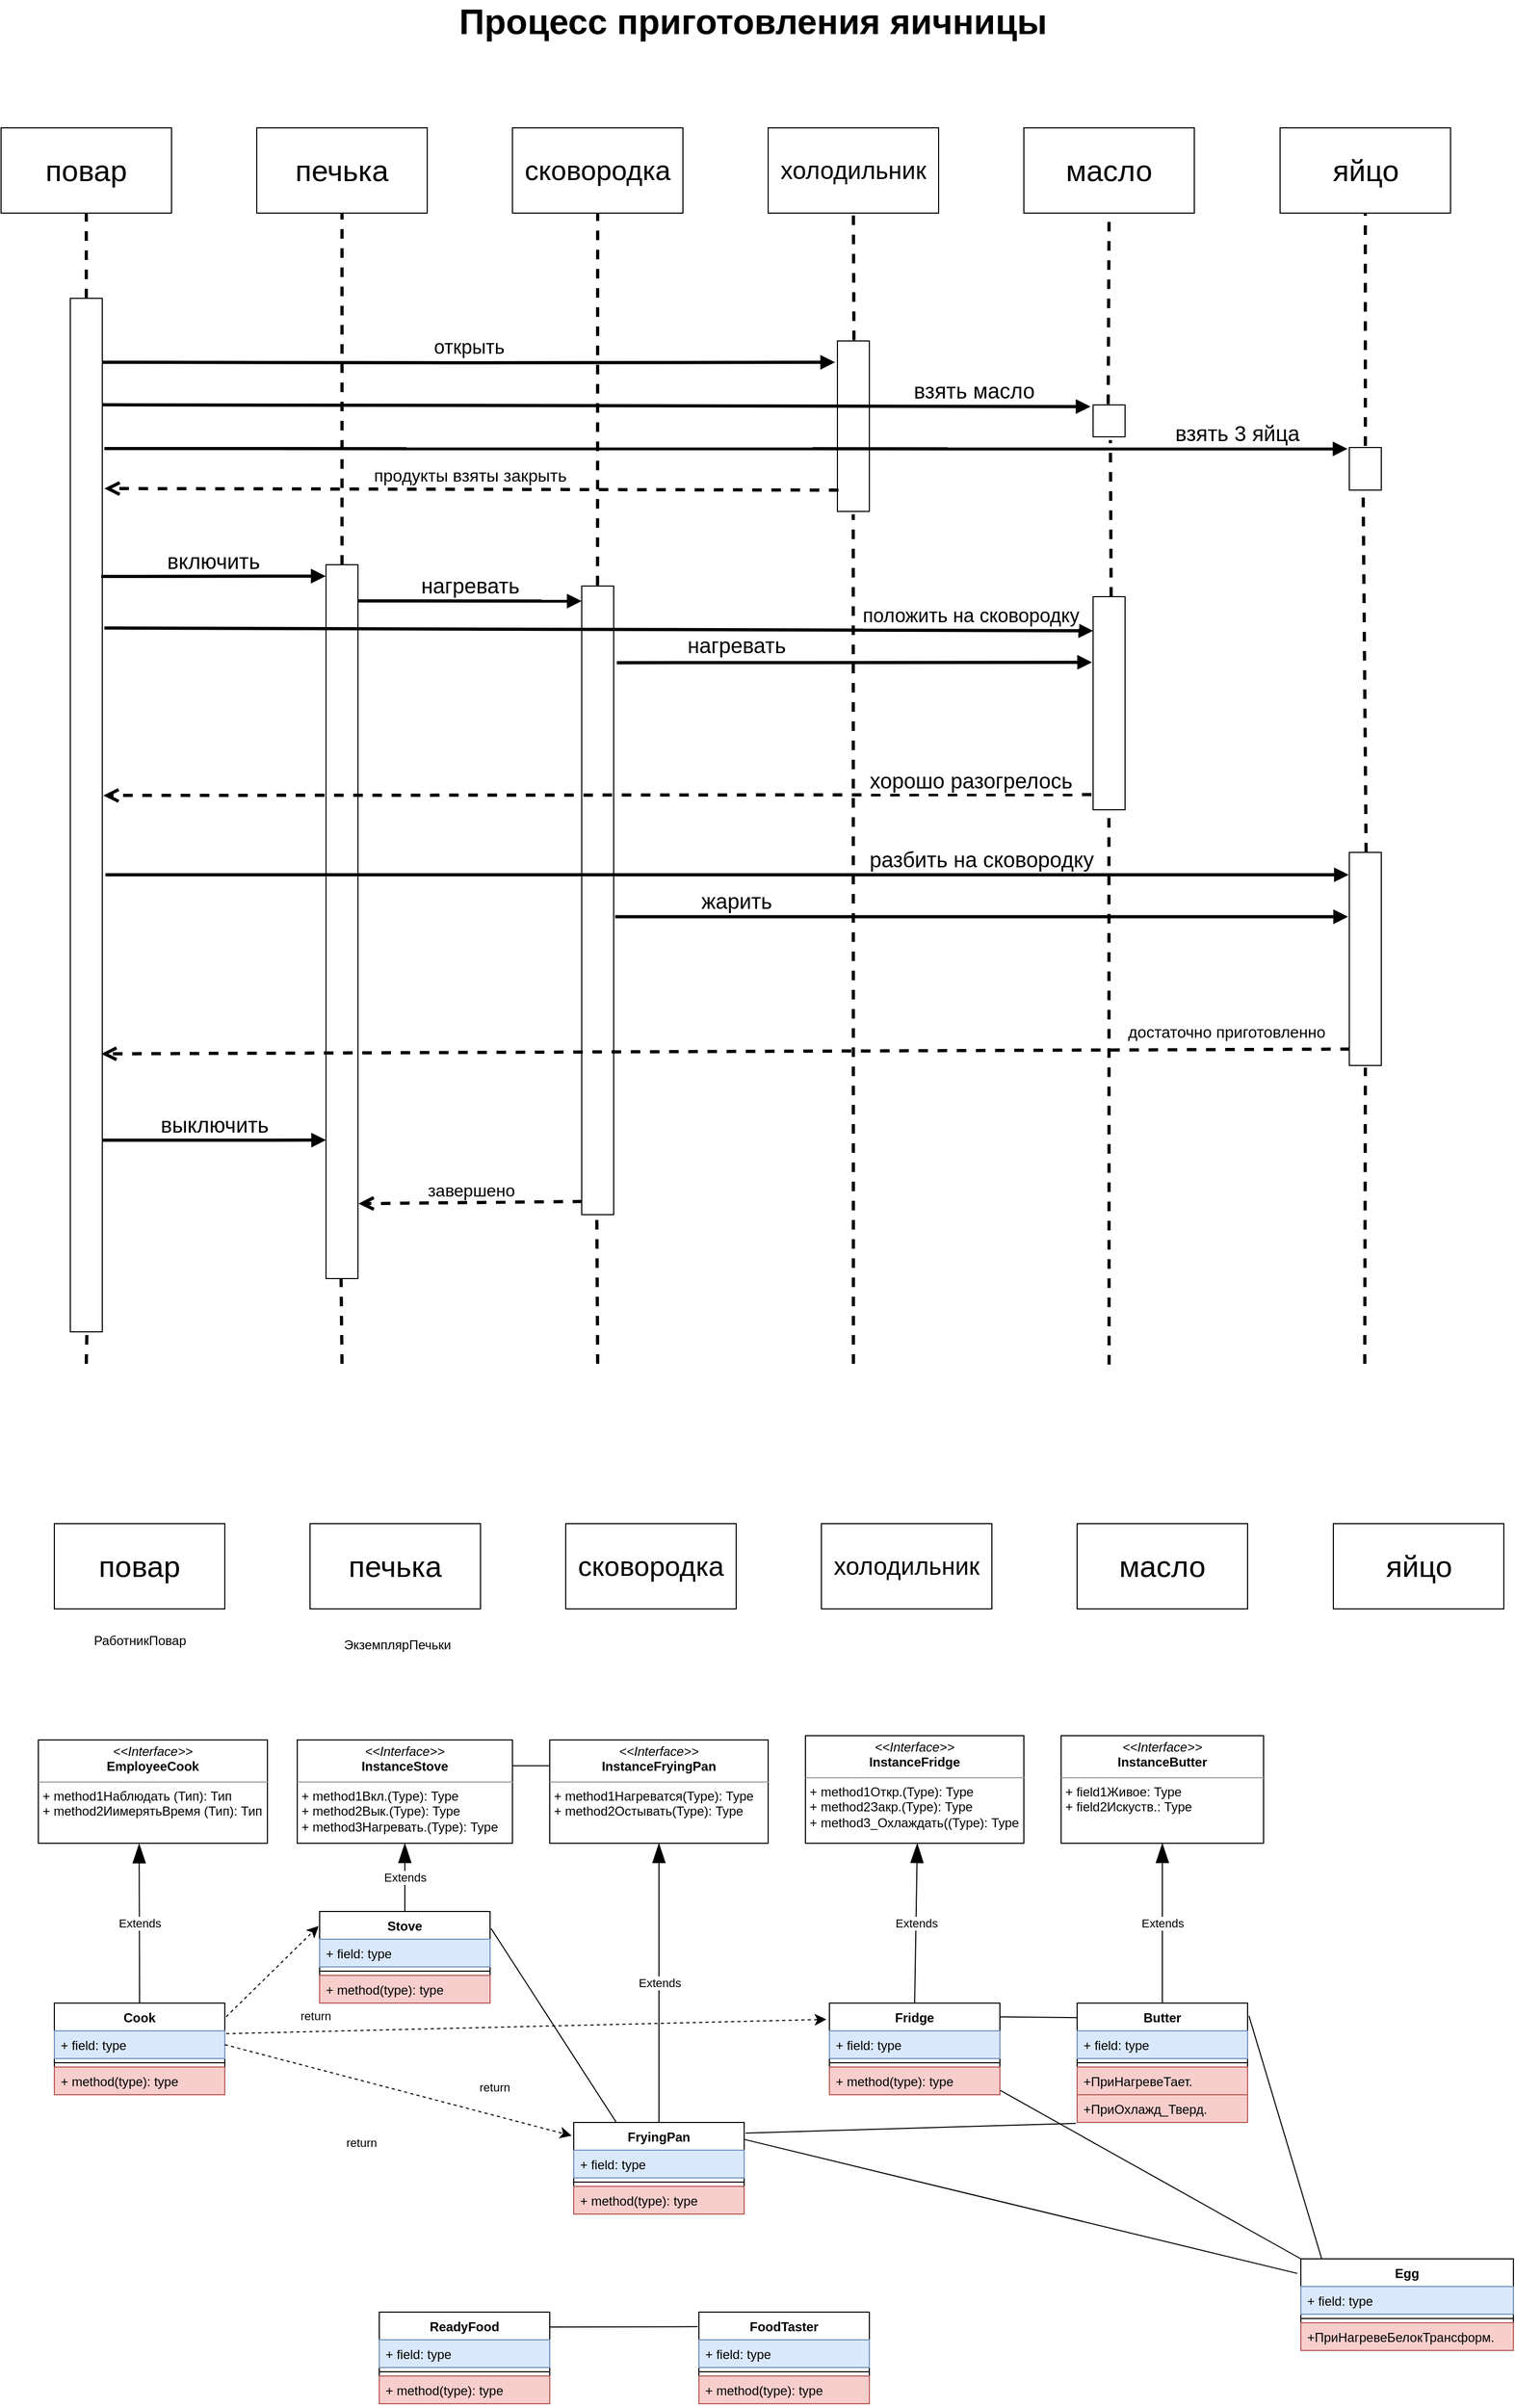 <mxfile version="15.1.4" type="github">
  <diagram id="obAVTf1uiLFVrY0XSVBx" name="Page-1">
    <mxGraphModel dx="672" dy="408" grid="1" gridSize="10" guides="1" tooltips="1" connect="1" arrows="1" fold="1" page="1" pageScale="1" pageWidth="827" pageHeight="1169" math="0" shadow="0">
      <root>
        <mxCell id="0" />
        <mxCell id="1" parent="0" />
        <mxCell id="zY8dcGNMZM8oDJf9V6YR-1" value="" style="html=1;points=[];perimeter=orthogonalPerimeter;" parent="1" vertex="1">
          <mxGeometry x="345" y="570" width="30" height="670" as="geometry" />
        </mxCell>
        <mxCell id="zY8dcGNMZM8oDJf9V6YR-2" value="" style="html=1;points=[];perimeter=orthogonalPerimeter;" parent="1" vertex="1">
          <mxGeometry x="585" y="590" width="30" height="590" as="geometry" />
        </mxCell>
        <mxCell id="zY8dcGNMZM8oDJf9V6YR-3" value="&lt;span style=&quot;font-size: 28px ; text-align: justify&quot;&gt;&lt;font style=&quot;vertical-align: inherit&quot;&gt;&lt;font style=&quot;vertical-align: inherit&quot;&gt;повар&lt;/font&gt;&lt;/font&gt;&lt;/span&gt;" style="whiteSpace=wrap;html=1;align=center;" parent="1" vertex="1">
          <mxGeometry x="40" y="160" width="160" height="80" as="geometry" />
        </mxCell>
        <mxCell id="zY8dcGNMZM8oDJf9V6YR-4" value="&lt;span style=&quot;font-size: 28px ; text-align: justify&quot;&gt;&lt;font style=&quot;vertical-align: inherit&quot;&gt;&lt;font style=&quot;vertical-align: inherit&quot;&gt;печька&lt;/font&gt;&lt;/font&gt;&lt;/span&gt;" style="whiteSpace=wrap;html=1;align=center;" parent="1" vertex="1">
          <mxGeometry x="280" y="160" width="160" height="80" as="geometry" />
        </mxCell>
        <mxCell id="zY8dcGNMZM8oDJf9V6YR-5" value="&lt;span style=&quot;font-size: 26px ; text-align: justify&quot;&gt;&lt;font style=&quot;vertical-align: inherit&quot;&gt;&lt;font style=&quot;vertical-align: inherit&quot;&gt;сковородка&lt;/font&gt;&lt;/font&gt;&lt;/span&gt;" style="whiteSpace=wrap;html=1;align=center;" parent="1" vertex="1">
          <mxGeometry x="520" y="160" width="160" height="80" as="geometry" />
        </mxCell>
        <mxCell id="zY8dcGNMZM8oDJf9V6YR-6" value="&lt;span style=&quot;font-size: 23px ; text-align: justify&quot;&gt;&lt;font style=&quot;vertical-align: inherit&quot;&gt;&lt;font style=&quot;vertical-align: inherit&quot;&gt;холодильник&lt;/font&gt;&lt;/font&gt;&lt;/span&gt;" style="whiteSpace=wrap;html=1;align=center;" parent="1" vertex="1">
          <mxGeometry x="760" y="160" width="160" height="80" as="geometry" />
        </mxCell>
        <mxCell id="zY8dcGNMZM8oDJf9V6YR-7" value="&lt;span style=&quot;font-size: 28px ; text-align: justify&quot;&gt;&lt;font style=&quot;vertical-align: inherit&quot;&gt;&lt;font style=&quot;vertical-align: inherit&quot;&gt;масло&lt;/font&gt;&lt;/font&gt;&lt;/span&gt;" style="whiteSpace=wrap;html=1;align=center;" parent="1" vertex="1">
          <mxGeometry x="1000" y="160" width="160" height="80" as="geometry" />
        </mxCell>
        <mxCell id="zY8dcGNMZM8oDJf9V6YR-8" value="&lt;span style=&quot;font-size: 28px ; text-align: justify&quot;&gt;яйцо&lt;/span&gt;" style="whiteSpace=wrap;html=1;align=center;" parent="1" vertex="1">
          <mxGeometry x="1240.5" y="160" width="160" height="80" as="geometry" />
        </mxCell>
        <mxCell id="zY8dcGNMZM8oDJf9V6YR-9" value="" style="html=1;points=[];perimeter=orthogonalPerimeter;" parent="1" vertex="1">
          <mxGeometry x="105" y="320" width="30" height="970" as="geometry" />
        </mxCell>
        <mxCell id="zY8dcGNMZM8oDJf9V6YR-10" value="" style="html=1;points=[];perimeter=orthogonalPerimeter;" parent="1" vertex="1">
          <mxGeometry x="825" y="360" width="30" height="160" as="geometry" />
        </mxCell>
        <mxCell id="zY8dcGNMZM8oDJf9V6YR-11" value="" style="html=1;points=[];perimeter=orthogonalPerimeter;" parent="1" vertex="1">
          <mxGeometry x="1065" y="420" width="30" height="30" as="geometry" />
        </mxCell>
        <mxCell id="zY8dcGNMZM8oDJf9V6YR-12" value="" style="html=1;points=[];perimeter=orthogonalPerimeter;" parent="1" vertex="1">
          <mxGeometry x="1305.5" y="460" width="30" height="40" as="geometry" />
        </mxCell>
        <mxCell id="zY8dcGNMZM8oDJf9V6YR-13" value="&lt;span style=&quot;font-size: 16px&quot;&gt;&lt;font style=&quot;vertical-align: inherit&quot;&gt;&lt;font style=&quot;vertical-align: inherit&quot;&gt;завершено&lt;/font&gt;&lt;/font&gt;&lt;/span&gt;" style="html=1;verticalAlign=bottom;endArrow=open;dashed=1;endSize=8;strokeWidth=3;entryX=1.017;entryY=0.895;entryDx=0;entryDy=0;entryPerimeter=0;exitX=0.017;exitY=0.979;exitDx=0;exitDy=0;exitPerimeter=0;" parent="1" source="zY8dcGNMZM8oDJf9V6YR-2" target="zY8dcGNMZM8oDJf9V6YR-1" edge="1">
          <mxGeometry relative="1" as="geometry">
            <mxPoint x="580" y="1080" as="sourcePoint" />
            <mxPoint x="380" y="1080" as="targetPoint" />
            <Array as="points" />
          </mxGeometry>
        </mxCell>
        <mxCell id="zY8dcGNMZM8oDJf9V6YR-14" value="&lt;font style=&quot;vertical-align: inherit&quot;&gt;&lt;font style=&quot;vertical-align: inherit ; font-size: 18px&quot;&gt;открыть&lt;/font&gt;&lt;/font&gt;" style="html=1;verticalAlign=bottom;endArrow=block;strokeWidth=3;entryX=-0.074;entryY=0.125;entryDx=0;entryDy=0;entryPerimeter=0;" parent="1" target="zY8dcGNMZM8oDJf9V6YR-10" edge="1">
          <mxGeometry width="80" relative="1" as="geometry">
            <mxPoint x="135" y="380" as="sourcePoint" />
            <mxPoint x="820.0" y="380" as="targetPoint" />
            <Array as="points">
              <mxPoint x="475.21" y="380.5" />
            </Array>
          </mxGeometry>
        </mxCell>
        <mxCell id="zY8dcGNMZM8oDJf9V6YR-15" value="&lt;font style=&quot;vertical-align: inherit&quot;&gt;&lt;font style=&quot;vertical-align: inherit ; font-size: 20px&quot;&gt;&lt;font style=&quot;vertical-align: inherit&quot;&gt;&lt;font style=&quot;vertical-align: inherit&quot;&gt;&lt;font style=&quot;vertical-align: inherit&quot;&gt;&lt;font style=&quot;vertical-align: inherit&quot;&gt;взять масло&lt;/font&gt;&lt;/font&gt;&lt;/font&gt;&lt;/font&gt;&lt;/font&gt;&lt;/font&gt;" style="html=1;verticalAlign=bottom;endArrow=block;strokeWidth=3;exitX=1;exitY=0.103;exitDx=0;exitDy=0;exitPerimeter=0;entryX=-0.08;entryY=0.054;entryDx=0;entryDy=0;entryPerimeter=0;" parent="1" source="zY8dcGNMZM8oDJf9V6YR-9" target="zY8dcGNMZM8oDJf9V6YR-11" edge="1">
          <mxGeometry x="0.764" width="80" relative="1" as="geometry">
            <mxPoint x="135" y="430.5" as="sourcePoint" />
            <mxPoint x="1070" y="420" as="targetPoint" />
            <mxPoint as="offset" />
          </mxGeometry>
        </mxCell>
        <mxCell id="zY8dcGNMZM8oDJf9V6YR-16" value="&lt;font style=&quot;vertical-align: inherit&quot;&gt;&lt;font style=&quot;vertical-align: inherit ; font-size: 20px&quot;&gt;&lt;font style=&quot;vertical-align: inherit&quot;&gt;&lt;font style=&quot;vertical-align: inherit&quot;&gt;&lt;font style=&quot;vertical-align: inherit&quot;&gt;&lt;font style=&quot;vertical-align: inherit&quot;&gt;&lt;font style=&quot;vertical-align: inherit&quot;&gt;&lt;font style=&quot;vertical-align: inherit&quot;&gt;&lt;font style=&quot;vertical-align: inherit&quot;&gt;&lt;font style=&quot;vertical-align: inherit&quot;&gt;&lt;font style=&quot;vertical-align: inherit&quot;&gt;&lt;font style=&quot;vertical-align: inherit&quot;&gt;взять 3 яйца&lt;/font&gt;&lt;/font&gt;&lt;/font&gt;&lt;/font&gt;&lt;/font&gt;&lt;/font&gt;&lt;/font&gt;&lt;/font&gt;&lt;/font&gt;&lt;/font&gt;&lt;/font&gt;&lt;/font&gt;" style="html=1;verticalAlign=bottom;endArrow=block;strokeWidth=3;entryX=-0.058;entryY=0.032;entryDx=0;entryDy=0;entryPerimeter=0;" parent="1" target="zY8dcGNMZM8oDJf9V6YR-12" edge="1">
          <mxGeometry x="0.822" width="80" relative="1" as="geometry">
            <mxPoint x="137" y="461" as="sourcePoint" />
            <mxPoint x="1303.67" y="459.65" as="targetPoint" />
            <mxPoint as="offset" />
          </mxGeometry>
        </mxCell>
        <mxCell id="zY8dcGNMZM8oDJf9V6YR-17" value="&lt;font style=&quot;vertical-align: inherit&quot;&gt;&lt;font style=&quot;vertical-align: inherit ; font-size: 20px&quot;&gt;&lt;font style=&quot;vertical-align: inherit&quot;&gt;&lt;font style=&quot;vertical-align: inherit&quot;&gt;включить&lt;/font&gt;&lt;/font&gt;&lt;/font&gt;&lt;/font&gt;" style="html=1;verticalAlign=bottom;endArrow=block;strokeWidth=3;entryX=-0.011;entryY=0.016;entryDx=0;entryDy=0;entryPerimeter=0;" parent="1" target="zY8dcGNMZM8oDJf9V6YR-1" edge="1">
          <mxGeometry width="80" relative="1" as="geometry">
            <mxPoint x="134" y="581" as="sourcePoint" />
            <mxPoint x="343" y="570" as="targetPoint" />
          </mxGeometry>
        </mxCell>
        <mxCell id="zY8dcGNMZM8oDJf9V6YR-18" value="" style="html=1;points=[];perimeter=orthogonalPerimeter;" parent="1" vertex="1">
          <mxGeometry x="1065" y="600" width="30" height="200" as="geometry" />
        </mxCell>
        <mxCell id="zY8dcGNMZM8oDJf9V6YR-19" value="" style="html=1;points=[];perimeter=orthogonalPerimeter;" parent="1" vertex="1">
          <mxGeometry x="1305.5" y="840" width="30" height="200" as="geometry" />
        </mxCell>
        <mxCell id="zY8dcGNMZM8oDJf9V6YR-20" value="&lt;font style=&quot;vertical-align: inherit&quot;&gt;&lt;font style=&quot;vertical-align: inherit ; font-size: 20px&quot;&gt;&lt;font style=&quot;vertical-align: inherit&quot;&gt;&lt;font style=&quot;vertical-align: inherit&quot;&gt;&lt;font style=&quot;vertical-align: inherit&quot;&gt;&lt;font style=&quot;vertical-align: inherit&quot;&gt;выключить&lt;/font&gt;&lt;/font&gt;&lt;/font&gt;&lt;/font&gt;&lt;/font&gt;&lt;/font&gt;" style="html=1;verticalAlign=bottom;endArrow=block;strokeWidth=3;exitX=0.99;exitY=0.312;exitDx=0;exitDy=0;exitPerimeter=0;entryX=-0.011;entryY=0.016;entryDx=0;entryDy=0;entryPerimeter=0;" parent="1" edge="1">
          <mxGeometry width="80" relative="1" as="geometry">
            <mxPoint x="135.03" y="1110.16" as="sourcePoint" />
            <mxPoint x="345" y="1110" as="targetPoint" />
            <Array as="points">
              <mxPoint x="235.03" y="1110.16" />
            </Array>
          </mxGeometry>
        </mxCell>
        <mxCell id="zY8dcGNMZM8oDJf9V6YR-21" value="&lt;font style=&quot;vertical-align: inherit&quot;&gt;&lt;font style=&quot;vertical-align: inherit ; font-size: 20px&quot;&gt;&lt;font style=&quot;vertical-align: inherit&quot;&gt;&lt;font style=&quot;vertical-align: inherit&quot;&gt;&lt;font style=&quot;vertical-align: inherit&quot;&gt;&lt;font style=&quot;vertical-align: inherit&quot;&gt;нагревать&lt;/font&gt;&lt;/font&gt;&lt;/font&gt;&lt;/font&gt;&lt;/font&gt;&lt;/font&gt;" style="html=1;verticalAlign=bottom;endArrow=block;strokeWidth=3;entryX=-0.002;entryY=0.024;entryDx=0;entryDy=0;entryPerimeter=0;" parent="1" target="zY8dcGNMZM8oDJf9V6YR-2" edge="1">
          <mxGeometry width="80" relative="1" as="geometry">
            <mxPoint x="375" y="604" as="sourcePoint" />
            <mxPoint x="585" y="613" as="targetPoint" />
          </mxGeometry>
        </mxCell>
        <mxCell id="zY8dcGNMZM8oDJf9V6YR-22" value="&lt;span style=&quot;font-size: 16px&quot;&gt;&lt;font style=&quot;vertical-align: inherit&quot;&gt;&lt;font style=&quot;vertical-align: inherit&quot;&gt;&lt;font style=&quot;vertical-align: inherit&quot;&gt;&lt;font style=&quot;vertical-align: inherit&quot;&gt;продукты взяты закрыть&lt;/font&gt;&lt;/font&gt;&lt;/font&gt;&lt;/font&gt;&lt;/span&gt;" style="html=1;verticalAlign=bottom;endArrow=open;dashed=1;endSize=8;strokeWidth=3;exitX=0.033;exitY=0.875;exitDx=0;exitDy=0;exitPerimeter=0;entryX=1.067;entryY=0.184;entryDx=0;entryDy=0;entryPerimeter=0;" parent="1" source="zY8dcGNMZM8oDJf9V6YR-10" target="zY8dcGNMZM8oDJf9V6YR-9" edge="1">
          <mxGeometry x="0.004" y="-1" relative="1" as="geometry">
            <mxPoint x="580" y="500" as="sourcePoint" />
            <mxPoint x="380" y="500" as="targetPoint" />
            <Array as="points" />
            <mxPoint as="offset" />
          </mxGeometry>
        </mxCell>
        <mxCell id="zY8dcGNMZM8oDJf9V6YR-23" value="&lt;span style=&quot;font-size: 20px&quot;&gt;&lt;font style=&quot;vertical-align: inherit&quot;&gt;&lt;font style=&quot;vertical-align: inherit&quot;&gt;нагревать&lt;/font&gt;&lt;/font&gt;&lt;/span&gt;" style="html=1;verticalAlign=bottom;endArrow=block;strokeWidth=3;exitX=1.1;exitY=0.122;exitDx=0;exitDy=0;exitPerimeter=0;entryX=-0.033;entryY=0.308;entryDx=0;entryDy=0;entryPerimeter=0;" parent="1" source="zY8dcGNMZM8oDJf9V6YR-2" target="zY8dcGNMZM8oDJf9V6YR-18" edge="1">
          <mxGeometry x="-0.498" y="2" width="80" relative="1" as="geometry">
            <mxPoint x="760" y="680" as="sourcePoint" />
            <mxPoint x="1065" y="659" as="targetPoint" />
            <mxPoint as="offset" />
          </mxGeometry>
        </mxCell>
        <mxCell id="zY8dcGNMZM8oDJf9V6YR-24" value="&lt;font style=&quot;font-size: 20px&quot;&gt;хорошо разогрелось&lt;/font&gt;" style="html=1;verticalAlign=bottom;endArrow=open;dashed=1;endSize=8;strokeWidth=3;exitX=-0.048;exitY=0.929;exitDx=0;exitDy=0;exitPerimeter=0;entryX=1.033;entryY=0.481;entryDx=0;entryDy=0;entryPerimeter=0;startSize=8;" parent="1" source="zY8dcGNMZM8oDJf9V6YR-18" target="zY8dcGNMZM8oDJf9V6YR-9" edge="1">
          <mxGeometry x="-0.755" y="1" relative="1" as="geometry">
            <mxPoint x="850" y="780" as="sourcePoint" />
            <mxPoint x="650.0" y="780" as="targetPoint" />
            <Array as="points" />
            <mxPoint as="offset" />
          </mxGeometry>
        </mxCell>
        <mxCell id="zY8dcGNMZM8oDJf9V6YR-25" value="&lt;font style=&quot;vertical-align: inherit&quot;&gt;&lt;font style=&quot;vertical-align: inherit ; font-size: 18px&quot;&gt;положить на сковородку&lt;/font&gt;&lt;/font&gt;" style="html=1;verticalAlign=bottom;endArrow=block;strokeWidth=3;exitX=1.067;exitY=0.319;exitDx=0;exitDy=0;exitPerimeter=0;entryX=0;entryY=0.16;entryDx=0;entryDy=0;entryPerimeter=0;" parent="1" source="zY8dcGNMZM8oDJf9V6YR-9" target="zY8dcGNMZM8oDJf9V6YR-18" edge="1">
          <mxGeometry x="0.752" width="80" relative="1" as="geometry">
            <mxPoint x="260" y="640" as="sourcePoint" />
            <mxPoint x="710" y="640.1" as="targetPoint" />
            <mxPoint as="offset" />
          </mxGeometry>
        </mxCell>
        <mxCell id="zY8dcGNMZM8oDJf9V6YR-26" value="&lt;span style=&quot;font-size: 20px&quot;&gt;&lt;font style=&quot;vertical-align: inherit&quot;&gt;&lt;font style=&quot;vertical-align: inherit&quot;&gt;разбить на сковородку&lt;/font&gt;&lt;/font&gt;&lt;/span&gt;" style="html=1;verticalAlign=bottom;endArrow=block;strokeWidth=3;entryX=-0.017;entryY=0.105;entryDx=0;entryDy=0;entryPerimeter=0;" parent="1" target="zY8dcGNMZM8oDJf9V6YR-19" edge="1">
          <mxGeometry x="0.409" width="80" relative="1" as="geometry">
            <mxPoint x="138" y="861" as="sourcePoint" />
            <mxPoint x="1340" y="860.1" as="targetPoint" />
            <mxPoint as="offset" />
          </mxGeometry>
        </mxCell>
        <mxCell id="zY8dcGNMZM8oDJf9V6YR-27" value="&lt;span style=&quot;font-size: 20px&quot;&gt;&lt;font style=&quot;vertical-align: inherit&quot;&gt;&lt;font style=&quot;vertical-align: inherit&quot;&gt;жарить&lt;/font&gt;&lt;/font&gt;&lt;/span&gt;" style="html=1;verticalAlign=bottom;endArrow=block;strokeWidth=3;exitX=1.044;exitY=0.526;exitDx=0;exitDy=0;exitPerimeter=0;entryX=-0.039;entryY=0.302;entryDx=0;entryDy=0;entryPerimeter=0;" parent="1" source="zY8dcGNMZM8oDJf9V6YR-2" target="zY8dcGNMZM8oDJf9V6YR-19" edge="1">
          <mxGeometry x="-0.669" width="80" relative="1" as="geometry">
            <mxPoint x="800.5" y="900" as="sourcePoint" />
            <mxPoint x="1300" y="900" as="targetPoint" />
            <mxPoint as="offset" />
          </mxGeometry>
        </mxCell>
        <mxCell id="zY8dcGNMZM8oDJf9V6YR-28" value="&lt;font style=&quot;font-size: 15px&quot;&gt;достаточно приготовленно&lt;/font&gt;" style="html=1;verticalAlign=bottom;endArrow=open;dashed=1;endSize=8;strokeWidth=3;exitX=0.017;exitY=0.923;exitDx=0;exitDy=0;exitPerimeter=0;entryX=0.967;entryY=0.731;entryDx=0;entryDy=0;entryPerimeter=0;" parent="1" source="zY8dcGNMZM8oDJf9V6YR-19" target="zY8dcGNMZM8oDJf9V6YR-9" edge="1">
          <mxGeometry x="-0.802" y="-5" relative="1" as="geometry">
            <mxPoint x="730" y="1020" as="sourcePoint" />
            <mxPoint x="150" y="1023" as="targetPoint" />
            <Array as="points" />
            <mxPoint as="offset" />
          </mxGeometry>
        </mxCell>
        <mxCell id="zY8dcGNMZM8oDJf9V6YR-29" value="&lt;font style=&quot;font-size: 33px&quot;&gt;Процесс приготовления яичницы&amp;nbsp;&lt;/font&gt;" style="text;strokeColor=none;fillColor=none;html=1;fontSize=24;fontStyle=1;verticalAlign=middle;align=center;" parent="1" vertex="1">
          <mxGeometry x="470" y="40" width="560" height="40" as="geometry" />
        </mxCell>
        <mxCell id="zY8dcGNMZM8oDJf9V6YR-30" value="" style="endArrow=none;dashed=1;html=1;startSize=8;strokeWidth=3;entryX=0.5;entryY=1;entryDx=0;entryDy=0;" parent="1" target="zY8dcGNMZM8oDJf9V6YR-3" edge="1">
          <mxGeometry width="50" height="50" relative="1" as="geometry">
            <mxPoint x="120" y="320" as="sourcePoint" />
            <mxPoint x="700" y="690" as="targetPoint" />
          </mxGeometry>
        </mxCell>
        <mxCell id="zY8dcGNMZM8oDJf9V6YR-31" value="" style="endArrow=none;dashed=1;html=1;startSize=8;strokeWidth=3;" parent="1" edge="1">
          <mxGeometry width="50" height="50" relative="1" as="geometry">
            <mxPoint x="360" y="570" as="sourcePoint" />
            <mxPoint x="360" y="240" as="targetPoint" />
          </mxGeometry>
        </mxCell>
        <mxCell id="zY8dcGNMZM8oDJf9V6YR-32" value="" style="endArrow=none;dashed=1;html=1;startSize=8;strokeWidth=3;entryX=0.472;entryY=1;entryDx=0;entryDy=0;entryPerimeter=0;" parent="1" target="zY8dcGNMZM8oDJf9V6YR-1" edge="1">
          <mxGeometry width="50" height="50" relative="1" as="geometry">
            <mxPoint x="360" y="1320" as="sourcePoint" />
            <mxPoint x="370" y="1200" as="targetPoint" />
          </mxGeometry>
        </mxCell>
        <mxCell id="zY8dcGNMZM8oDJf9V6YR-33" value="" style="endArrow=none;dashed=1;html=1;startSize=8;strokeWidth=3;entryX=0.518;entryY=1;entryDx=0;entryDy=0;entryPerimeter=0;" parent="1" target="zY8dcGNMZM8oDJf9V6YR-9" edge="1">
          <mxGeometry width="50" height="50" relative="1" as="geometry">
            <mxPoint x="120" y="1320" as="sourcePoint" />
            <mxPoint x="120" y="1290" as="targetPoint" />
          </mxGeometry>
        </mxCell>
        <mxCell id="zY8dcGNMZM8oDJf9V6YR-34" value="" style="endArrow=none;dashed=1;html=1;startSize=8;strokeWidth=3;entryX=0.472;entryY=1;entryDx=0;entryDy=0;entryPerimeter=0;" parent="1" target="zY8dcGNMZM8oDJf9V6YR-2" edge="1">
          <mxGeometry width="50" height="50" relative="1" as="geometry">
            <mxPoint x="600" y="1320" as="sourcePoint" />
            <mxPoint x="600" y="1180" as="targetPoint" />
          </mxGeometry>
        </mxCell>
        <mxCell id="zY8dcGNMZM8oDJf9V6YR-35" value="" style="endArrow=none;dashed=1;html=1;startSize=8;strokeWidth=3;entryX=0.495;entryY=1.017;entryDx=0;entryDy=0;entryPerimeter=0;" parent="1" target="zY8dcGNMZM8oDJf9V6YR-10" edge="1">
          <mxGeometry width="50" height="50" relative="1" as="geometry">
            <mxPoint x="840" y="1320" as="sourcePoint" />
            <mxPoint x="840" y="510" as="targetPoint" />
          </mxGeometry>
        </mxCell>
        <mxCell id="zY8dcGNMZM8oDJf9V6YR-36" value="" style="endArrow=none;dashed=1;html=1;startSize=8;strokeWidth=3;exitX=0.518;exitY=-0.005;exitDx=0;exitDy=0;exitPerimeter=0;entryX=0.5;entryY=1;entryDx=0;entryDy=0;" parent="1" source="zY8dcGNMZM8oDJf9V6YR-10" target="zY8dcGNMZM8oDJf9V6YR-6" edge="1">
          <mxGeometry width="50" height="50" relative="1" as="geometry">
            <mxPoint x="840" y="300" as="sourcePoint" />
            <mxPoint x="840" y="250" as="targetPoint" />
          </mxGeometry>
        </mxCell>
        <mxCell id="zY8dcGNMZM8oDJf9V6YR-37" value="" style="endArrow=none;dashed=1;html=1;startSize=8;strokeWidth=3;entryX=0.5;entryY=1;entryDx=0;entryDy=0;exitX=0.495;exitY=-0.001;exitDx=0;exitDy=0;exitPerimeter=0;" parent="1" source="zY8dcGNMZM8oDJf9V6YR-2" target="zY8dcGNMZM8oDJf9V6YR-5" edge="1">
          <mxGeometry width="50" height="50" relative="1" as="geometry">
            <mxPoint x="600" y="280" as="sourcePoint" />
            <mxPoint x="600" y="240" as="targetPoint" />
          </mxGeometry>
        </mxCell>
        <mxCell id="zY8dcGNMZM8oDJf9V6YR-38" value="" style="endArrow=none;dashed=1;html=1;startSize=8;strokeWidth=3;entryX=0.5;entryY=1;entryDx=0;entryDy=0;exitX=0.472;exitY=-0.025;exitDx=0;exitDy=0;exitPerimeter=0;" parent="1" source="zY8dcGNMZM8oDJf9V6YR-11" target="zY8dcGNMZM8oDJf9V6YR-7" edge="1">
          <mxGeometry width="50" height="50" relative="1" as="geometry">
            <mxPoint x="1080" y="340" as="sourcePoint" />
            <mxPoint x="1080" y="260" as="targetPoint" />
          </mxGeometry>
        </mxCell>
        <mxCell id="zY8dcGNMZM8oDJf9V6YR-39" value="" style="endArrow=none;dashed=1;html=1;startSize=8;strokeWidth=3;entryX=0.541;entryY=1.101;entryDx=0;entryDy=0;entryPerimeter=0;exitX=0.564;exitY=0;exitDx=0;exitDy=0;exitPerimeter=0;" parent="1" source="zY8dcGNMZM8oDJf9V6YR-18" target="zY8dcGNMZM8oDJf9V6YR-11" edge="1">
          <mxGeometry width="50" height="50" relative="1" as="geometry">
            <mxPoint x="1080" y="530" as="sourcePoint" />
            <mxPoint x="1080" y="450" as="targetPoint" />
          </mxGeometry>
        </mxCell>
        <mxCell id="zY8dcGNMZM8oDJf9V6YR-40" value="" style="endArrow=none;dashed=1;html=1;startSize=8;strokeWidth=3;entryX=0.495;entryY=1.01;entryDx=0;entryDy=0;entryPerimeter=0;" parent="1" target="zY8dcGNMZM8oDJf9V6YR-18" edge="1">
          <mxGeometry width="50" height="50" relative="1" as="geometry">
            <mxPoint x="1080" y="1320.69" as="sourcePoint" />
            <mxPoint x="1080" y="760" as="targetPoint" />
          </mxGeometry>
        </mxCell>
        <mxCell id="zY8dcGNMZM8oDJf9V6YR-41" value="" style="endArrow=none;dashed=1;html=1;startSize=8;strokeWidth=3;entryX=0.433;entryY=1.05;entryDx=0;entryDy=0;exitX=0.525;exitY=0;exitDx=0;exitDy=0;exitPerimeter=0;entryPerimeter=0;" parent="1" source="zY8dcGNMZM8oDJf9V6YR-19" target="zY8dcGNMZM8oDJf9V6YR-12" edge="1">
          <mxGeometry width="50" height="50" relative="1" as="geometry">
            <mxPoint x="1320" y="800" as="sourcePoint" />
            <mxPoint x="1320" y="720" as="targetPoint" />
          </mxGeometry>
        </mxCell>
        <mxCell id="zY8dcGNMZM8oDJf9V6YR-42" value="" style="endArrow=none;dashed=1;html=1;startSize=8;strokeWidth=3;entryX=0.502;entryY=1.01;entryDx=0;entryDy=0;entryPerimeter=0;" parent="1" target="zY8dcGNMZM8oDJf9V6YR-19" edge="1">
          <mxGeometry width="50" height="50" relative="1" as="geometry">
            <mxPoint x="1320" y="1320" as="sourcePoint" />
            <mxPoint x="1320" y="1040" as="targetPoint" />
          </mxGeometry>
        </mxCell>
        <mxCell id="zY8dcGNMZM8oDJf9V6YR-43" value="" style="endArrow=none;dashed=1;html=1;startSize=8;strokeWidth=3;entryX=0.5;entryY=1;entryDx=0;entryDy=0;exitX=0.502;exitY=-0.036;exitDx=0;exitDy=0;exitPerimeter=0;" parent="1" source="zY8dcGNMZM8oDJf9V6YR-12" target="zY8dcGNMZM8oDJf9V6YR-8" edge="1">
          <mxGeometry width="50" height="50" relative="1" as="geometry">
            <mxPoint x="1320" y="380" as="sourcePoint" />
            <mxPoint x="1320" y="300" as="targetPoint" />
          </mxGeometry>
        </mxCell>
        <mxCell id="zY8dcGNMZM8oDJf9V6YR-44" value="&lt;span style=&quot;font-size: 28px ; text-align: justify&quot;&gt;&lt;font style=&quot;vertical-align: inherit&quot;&gt;&lt;font style=&quot;vertical-align: inherit&quot;&gt;повар&lt;/font&gt;&lt;/font&gt;&lt;/span&gt;" style="whiteSpace=wrap;html=1;align=center;" parent="1" vertex="1">
          <mxGeometry x="90" y="1470" width="160" height="80" as="geometry" />
        </mxCell>
        <mxCell id="zY8dcGNMZM8oDJf9V6YR-45" value="&lt;span style=&quot;font-size: 28px ; text-align: justify&quot;&gt;&lt;font style=&quot;vertical-align: inherit&quot;&gt;&lt;font style=&quot;vertical-align: inherit&quot;&gt;печька&lt;/font&gt;&lt;/font&gt;&lt;/span&gt;" style="whiteSpace=wrap;html=1;align=center;" parent="1" vertex="1">
          <mxGeometry x="330" y="1470" width="160" height="80" as="geometry" />
        </mxCell>
        <mxCell id="zY8dcGNMZM8oDJf9V6YR-46" value="&lt;span style=&quot;font-size: 26px ; text-align: justify&quot;&gt;&lt;font style=&quot;vertical-align: inherit&quot;&gt;&lt;font style=&quot;vertical-align: inherit&quot;&gt;сковородка&lt;/font&gt;&lt;/font&gt;&lt;/span&gt;" style="whiteSpace=wrap;html=1;align=center;" parent="1" vertex="1">
          <mxGeometry x="570" y="1470" width="160" height="80" as="geometry" />
        </mxCell>
        <mxCell id="zY8dcGNMZM8oDJf9V6YR-47" value="&lt;span style=&quot;font-size: 23px ; text-align: justify&quot;&gt;&lt;font style=&quot;vertical-align: inherit&quot;&gt;&lt;font style=&quot;vertical-align: inherit&quot;&gt;холодильник&lt;/font&gt;&lt;/font&gt;&lt;/span&gt;" style="whiteSpace=wrap;html=1;align=center;" parent="1" vertex="1">
          <mxGeometry x="810" y="1470" width="160" height="80" as="geometry" />
        </mxCell>
        <mxCell id="zY8dcGNMZM8oDJf9V6YR-48" value="&lt;span style=&quot;font-size: 28px ; text-align: justify&quot;&gt;&lt;font style=&quot;vertical-align: inherit&quot;&gt;&lt;font style=&quot;vertical-align: inherit&quot;&gt;масло&lt;/font&gt;&lt;/font&gt;&lt;/span&gt;" style="whiteSpace=wrap;html=1;align=center;" parent="1" vertex="1">
          <mxGeometry x="1050" y="1470" width="160" height="80" as="geometry" />
        </mxCell>
        <mxCell id="zY8dcGNMZM8oDJf9V6YR-49" value="&lt;span style=&quot;font-size: 28px ; text-align: justify&quot;&gt;яйцо&lt;/span&gt;" style="whiteSpace=wrap;html=1;align=center;" parent="1" vertex="1">
          <mxGeometry x="1290.5" y="1470" width="160" height="80" as="geometry" />
        </mxCell>
        <mxCell id="zY8dcGNMZM8oDJf9V6YR-50" value="Cook" style="swimlane;fontStyle=1;align=center;verticalAlign=top;childLayout=stackLayout;horizontal=1;startSize=26;horizontalStack=0;resizeParent=1;resizeParentMax=0;resizeLast=0;collapsible=1;marginBottom=0;" parent="1" vertex="1">
          <mxGeometry x="90" y="1920" width="160" height="86" as="geometry" />
        </mxCell>
        <mxCell id="zY8dcGNMZM8oDJf9V6YR-51" value="+ field: type" style="text;strokeColor=#6c8ebf;fillColor=#dae8fc;align=left;verticalAlign=top;spacingLeft=4;spacingRight=4;overflow=hidden;rotatable=0;points=[[0,0.5],[1,0.5]];portConstraint=eastwest;" parent="zY8dcGNMZM8oDJf9V6YR-50" vertex="1">
          <mxGeometry y="26" width="160" height="26" as="geometry" />
        </mxCell>
        <mxCell id="zY8dcGNMZM8oDJf9V6YR-52" value="" style="line;strokeWidth=1;fillColor=none;align=left;verticalAlign=middle;spacingTop=-1;spacingLeft=3;spacingRight=3;rotatable=0;labelPosition=right;points=[];portConstraint=eastwest;" parent="zY8dcGNMZM8oDJf9V6YR-50" vertex="1">
          <mxGeometry y="52" width="160" height="8" as="geometry" />
        </mxCell>
        <mxCell id="zY8dcGNMZM8oDJf9V6YR-53" value="+ method(type): type" style="text;strokeColor=#b85450;fillColor=#f8cecc;align=left;verticalAlign=top;spacingLeft=4;spacingRight=4;overflow=hidden;rotatable=0;points=[[0,0.5],[1,0.5]];portConstraint=eastwest;" parent="zY8dcGNMZM8oDJf9V6YR-50" vertex="1">
          <mxGeometry y="60" width="160" height="26" as="geometry" />
        </mxCell>
        <mxCell id="zY8dcGNMZM8oDJf9V6YR-54" value="Stove" style="swimlane;fontStyle=1;align=center;verticalAlign=top;childLayout=stackLayout;horizontal=1;startSize=26;horizontalStack=0;resizeParent=1;resizeParentMax=0;resizeLast=0;collapsible=1;marginBottom=0;" parent="1" vertex="1">
          <mxGeometry x="339" y="1834" width="160" height="86" as="geometry" />
        </mxCell>
        <mxCell id="zY8dcGNMZM8oDJf9V6YR-55" value="+ field: type" style="text;strokeColor=#6c8ebf;fillColor=#dae8fc;align=left;verticalAlign=top;spacingLeft=4;spacingRight=4;overflow=hidden;rotatable=0;points=[[0,0.5],[1,0.5]];portConstraint=eastwest;" parent="zY8dcGNMZM8oDJf9V6YR-54" vertex="1">
          <mxGeometry y="26" width="160" height="26" as="geometry" />
        </mxCell>
        <mxCell id="zY8dcGNMZM8oDJf9V6YR-56" value="" style="line;strokeWidth=1;fillColor=none;align=left;verticalAlign=middle;spacingTop=-1;spacingLeft=3;spacingRight=3;rotatable=0;labelPosition=right;points=[];portConstraint=eastwest;" parent="zY8dcGNMZM8oDJf9V6YR-54" vertex="1">
          <mxGeometry y="52" width="160" height="8" as="geometry" />
        </mxCell>
        <mxCell id="zY8dcGNMZM8oDJf9V6YR-57" value="+ method(type): type" style="text;strokeColor=#b85450;fillColor=#f8cecc;align=left;verticalAlign=top;spacingLeft=4;spacingRight=4;overflow=hidden;rotatable=0;points=[[0,0.5],[1,0.5]];portConstraint=eastwest;" parent="zY8dcGNMZM8oDJf9V6YR-54" vertex="1">
          <mxGeometry y="60" width="160" height="26" as="geometry" />
        </mxCell>
        <mxCell id="zY8dcGNMZM8oDJf9V6YR-58" value="FryingPan" style="swimlane;fontStyle=1;align=center;verticalAlign=top;childLayout=stackLayout;horizontal=1;startSize=26;horizontalStack=0;resizeParent=1;resizeParentMax=0;resizeLast=0;collapsible=1;marginBottom=0;" parent="1" vertex="1">
          <mxGeometry x="577.5" y="2032" width="160" height="86" as="geometry" />
        </mxCell>
        <mxCell id="zY8dcGNMZM8oDJf9V6YR-59" value="+ field: type" style="text;strokeColor=#6c8ebf;fillColor=#dae8fc;align=left;verticalAlign=top;spacingLeft=4;spacingRight=4;overflow=hidden;rotatable=0;points=[[0,0.5],[1,0.5]];portConstraint=eastwest;" parent="zY8dcGNMZM8oDJf9V6YR-58" vertex="1">
          <mxGeometry y="26" width="160" height="26" as="geometry" />
        </mxCell>
        <mxCell id="zY8dcGNMZM8oDJf9V6YR-60" value="" style="line;strokeWidth=1;fillColor=none;align=left;verticalAlign=middle;spacingTop=-1;spacingLeft=3;spacingRight=3;rotatable=0;labelPosition=right;points=[];portConstraint=eastwest;" parent="zY8dcGNMZM8oDJf9V6YR-58" vertex="1">
          <mxGeometry y="52" width="160" height="8" as="geometry" />
        </mxCell>
        <mxCell id="zY8dcGNMZM8oDJf9V6YR-61" value="+ method(type): type" style="text;strokeColor=#b85450;fillColor=#f8cecc;align=left;verticalAlign=top;spacingLeft=4;spacingRight=4;overflow=hidden;rotatable=0;points=[[0,0.5],[1,0.5]];portConstraint=eastwest;" parent="zY8dcGNMZM8oDJf9V6YR-58" vertex="1">
          <mxGeometry y="60" width="160" height="26" as="geometry" />
        </mxCell>
        <mxCell id="zY8dcGNMZM8oDJf9V6YR-62" value="Fridge" style="swimlane;fontStyle=1;align=center;verticalAlign=top;childLayout=stackLayout;horizontal=1;startSize=26;horizontalStack=0;resizeParent=1;resizeParentMax=0;resizeLast=0;collapsible=1;marginBottom=0;" parent="1" vertex="1">
          <mxGeometry x="817.5" y="1920" width="160" height="86" as="geometry" />
        </mxCell>
        <mxCell id="zY8dcGNMZM8oDJf9V6YR-63" value="+ field: type" style="text;strokeColor=#6c8ebf;fillColor=#dae8fc;align=left;verticalAlign=top;spacingLeft=4;spacingRight=4;overflow=hidden;rotatable=0;points=[[0,0.5],[1,0.5]];portConstraint=eastwest;" parent="zY8dcGNMZM8oDJf9V6YR-62" vertex="1">
          <mxGeometry y="26" width="160" height="26" as="geometry" />
        </mxCell>
        <mxCell id="zY8dcGNMZM8oDJf9V6YR-64" value="" style="line;strokeWidth=1;fillColor=none;align=left;verticalAlign=middle;spacingTop=-1;spacingLeft=3;spacingRight=3;rotatable=0;labelPosition=right;points=[];portConstraint=eastwest;" parent="zY8dcGNMZM8oDJf9V6YR-62" vertex="1">
          <mxGeometry y="52" width="160" height="8" as="geometry" />
        </mxCell>
        <mxCell id="zY8dcGNMZM8oDJf9V6YR-65" value="+ method(type): type" style="text;strokeColor=#b85450;fillColor=#f8cecc;align=left;verticalAlign=top;spacingLeft=4;spacingRight=4;overflow=hidden;rotatable=0;points=[[0,0.5],[1,0.5]];portConstraint=eastwest;" parent="zY8dcGNMZM8oDJf9V6YR-62" vertex="1">
          <mxGeometry y="60" width="160" height="26" as="geometry" />
        </mxCell>
        <mxCell id="zY8dcGNMZM8oDJf9V6YR-66" value="Butter" style="swimlane;fontStyle=1;align=center;verticalAlign=top;childLayout=stackLayout;horizontal=1;startSize=26;horizontalStack=0;resizeParent=1;resizeParentMax=0;resizeLast=0;collapsible=1;marginBottom=0;" parent="1" vertex="1">
          <mxGeometry x="1050" y="1920" width="160" height="112" as="geometry" />
        </mxCell>
        <mxCell id="zY8dcGNMZM8oDJf9V6YR-67" value="+ field: type" style="text;strokeColor=#6c8ebf;fillColor=#dae8fc;align=left;verticalAlign=top;spacingLeft=4;spacingRight=4;overflow=hidden;rotatable=0;points=[[0,0.5],[1,0.5]];portConstraint=eastwest;" parent="zY8dcGNMZM8oDJf9V6YR-66" vertex="1">
          <mxGeometry y="26" width="160" height="26" as="geometry" />
        </mxCell>
        <mxCell id="zY8dcGNMZM8oDJf9V6YR-68" value="" style="line;strokeWidth=1;fillColor=none;align=left;verticalAlign=middle;spacingTop=-1;spacingLeft=3;spacingRight=3;rotatable=0;labelPosition=right;points=[];portConstraint=eastwest;" parent="zY8dcGNMZM8oDJf9V6YR-66" vertex="1">
          <mxGeometry y="52" width="160" height="8" as="geometry" />
        </mxCell>
        <mxCell id="oMbsbCd0VZJmheOJr5XD-8" value="+ПриНагревеТает." style="text;strokeColor=#b85450;fillColor=#f8cecc;align=left;verticalAlign=top;spacingLeft=4;spacingRight=4;overflow=hidden;rotatable=0;points=[[0,0.5],[1,0.5]];portConstraint=eastwest;" vertex="1" parent="zY8dcGNMZM8oDJf9V6YR-66">
          <mxGeometry y="60" width="160" height="26" as="geometry" />
        </mxCell>
        <mxCell id="zY8dcGNMZM8oDJf9V6YR-69" value="+ПриОхлажд_Тверд." style="text;strokeColor=#b85450;fillColor=#f8cecc;align=left;verticalAlign=top;spacingLeft=4;spacingRight=4;overflow=hidden;rotatable=0;points=[[0,0.5],[1,0.5]];portConstraint=eastwest;" parent="zY8dcGNMZM8oDJf9V6YR-66" vertex="1">
          <mxGeometry y="86" width="160" height="26" as="geometry" />
        </mxCell>
        <mxCell id="zY8dcGNMZM8oDJf9V6YR-70" value="Egg" style="swimlane;fontStyle=1;align=center;verticalAlign=top;childLayout=stackLayout;horizontal=1;startSize=26;horizontalStack=0;resizeParent=1;resizeParentMax=0;resizeLast=0;collapsible=1;marginBottom=0;" parent="1" vertex="1">
          <mxGeometry x="1260" y="2160" width="199.5" height="86" as="geometry" />
        </mxCell>
        <mxCell id="zY8dcGNMZM8oDJf9V6YR-71" value="+ field: type" style="text;strokeColor=#6c8ebf;fillColor=#dae8fc;align=left;verticalAlign=top;spacingLeft=4;spacingRight=4;overflow=hidden;rotatable=0;points=[[0,0.5],[1,0.5]];portConstraint=eastwest;" parent="zY8dcGNMZM8oDJf9V6YR-70" vertex="1">
          <mxGeometry y="26" width="199.5" height="26" as="geometry" />
        </mxCell>
        <mxCell id="zY8dcGNMZM8oDJf9V6YR-72" value="" style="line;strokeWidth=1;fillColor=none;align=left;verticalAlign=middle;spacingTop=-1;spacingLeft=3;spacingRight=3;rotatable=0;labelPosition=right;points=[];portConstraint=eastwest;" parent="zY8dcGNMZM8oDJf9V6YR-70" vertex="1">
          <mxGeometry y="52" width="199.5" height="8" as="geometry" />
        </mxCell>
        <mxCell id="zY8dcGNMZM8oDJf9V6YR-73" value="+ПриНагревеБелокТрансформ." style="text;strokeColor=#b85450;fillColor=#f8cecc;align=left;verticalAlign=top;spacingLeft=4;spacingRight=4;overflow=hidden;rotatable=0;points=[[0,0.5],[1,0.5]];portConstraint=eastwest;" parent="zY8dcGNMZM8oDJf9V6YR-70" vertex="1">
          <mxGeometry y="60" width="199.5" height="26" as="geometry" />
        </mxCell>
        <mxCell id="zY8dcGNMZM8oDJf9V6YR-74" value="&lt;p style=&quot;margin: 0px ; margin-top: 4px ; text-align: center&quot;&gt;&lt;i&gt;&amp;lt;&amp;lt;Interface&amp;gt;&amp;gt;&lt;/i&gt;&lt;br&gt;&lt;b&gt;InstanceStove&lt;/b&gt;&lt;/p&gt;&lt;hr size=&quot;1&quot;&gt;&lt;p style=&quot;margin: 0px ; margin-left: 4px&quot;&gt;+ method1Вкл.(Type): Type&lt;br&gt;+ method2Вык.(Type): Type&lt;/p&gt;&lt;p style=&quot;margin: 0px ; margin-left: 4px&quot;&gt;+ method3Нагревать.(Type): Type&lt;br&gt;&lt;/p&gt;" style="verticalAlign=top;align=left;overflow=fill;fontSize=12;fontFamily=Helvetica;html=1;" parent="1" vertex="1">
          <mxGeometry x="318" y="1673" width="202" height="97" as="geometry" />
        </mxCell>
        <mxCell id="zY8dcGNMZM8oDJf9V6YR-75" value="&lt;p style=&quot;margin: 4px 0px 0px&quot;&gt;&lt;/p&gt;&lt;div style=&quot;text-align: center&quot;&gt;&lt;i&gt;&amp;lt;&amp;lt;Interface&amp;gt;&amp;gt;&lt;/i&gt;&lt;/div&gt;&lt;div style=&quot;text-align: center&quot;&gt;&lt;b&gt;Instance&lt;/b&gt;&lt;span style=&quot;font-weight: 700&quot;&gt;FryingPan&lt;/span&gt;&lt;/div&gt;&lt;hr size=&quot;1&quot;&gt;&lt;p style=&quot;margin: 0px ; margin-left: 4px&quot;&gt;&lt;/p&gt;&lt;p style=&quot;margin: 0px ; margin-left: 4px&quot;&gt;+ method1Нагреватся(Type): Type&lt;br&gt;+ method2Остывать(Type): Type&lt;/p&gt;" style="verticalAlign=top;align=left;overflow=fill;fontSize=12;fontFamily=Helvetica;html=1;" parent="1" vertex="1">
          <mxGeometry x="555" y="1673" width="205" height="97" as="geometry" />
        </mxCell>
        <mxCell id="zY8dcGNMZM8oDJf9V6YR-76" value="&lt;p style=&quot;margin: 4px 0px 0px&quot;&gt;&lt;/p&gt;&lt;div style=&quot;text-align: center&quot;&gt;&lt;i&gt;&amp;lt;&amp;lt;Interface&amp;gt;&amp;gt;&lt;/i&gt;&lt;/div&gt;&lt;div style=&quot;text-align: center&quot;&gt;&lt;b&gt;Instance&lt;/b&gt;&lt;span style=&quot;font-weight: 700&quot;&gt;Fridge&lt;/span&gt;&lt;/div&gt;&lt;hr size=&quot;1&quot;&gt;&lt;p style=&quot;margin: 0px ; margin-left: 4px&quot;&gt;+ method1Откр.(Type): Type&lt;br&gt;+ method2Закр.(Type): Type&lt;/p&gt;&lt;p style=&quot;margin: 0px ; margin-left: 4px&quot;&gt;+ method3_Охлаждать((Type): Type&lt;br&gt;&lt;/p&gt;" style="verticalAlign=top;align=left;overflow=fill;fontSize=12;fontFamily=Helvetica;html=1;" parent="1" vertex="1">
          <mxGeometry x="795" y="1669" width="205" height="101" as="geometry" />
        </mxCell>
        <mxCell id="zY8dcGNMZM8oDJf9V6YR-77" value="&lt;p style=&quot;margin: 0px ; margin-top: 4px ; text-align: center&quot;&gt;&lt;i&gt;&amp;lt;&amp;lt;Interface&amp;gt;&amp;gt;&lt;/i&gt;&lt;br&gt;&lt;b&gt;InstanceButter&lt;/b&gt;&lt;br&gt;&lt;/p&gt;&lt;hr size=&quot;1&quot;&gt;&lt;p style=&quot;margin: 0px ; margin-left: 4px&quot;&gt;+ field1Живое: Type&lt;br&gt;+ field2Искуств.: Type&lt;/p&gt;" style="verticalAlign=top;align=left;overflow=fill;fontSize=12;fontFamily=Helvetica;html=1;" parent="1" vertex="1">
          <mxGeometry x="1035" y="1669" width="190" height="101" as="geometry" />
        </mxCell>
        <mxCell id="zY8dcGNMZM8oDJf9V6YR-78" value="&lt;p style=&quot;margin: 0px ; margin-top: 4px ; text-align: center&quot;&gt;&lt;i&gt;&lt;font style=&quot;vertical-align: inherit&quot;&gt;&lt;font style=&quot;vertical-align: inherit&quot;&gt;&amp;lt;&amp;lt;Interface&amp;gt;&amp;gt; &lt;/font&gt;&lt;/font&gt;&lt;/i&gt;&lt;br&gt;&lt;b&gt;&lt;font style=&quot;vertical-align: inherit&quot;&gt;&lt;font style=&quot;vertical-align: inherit&quot;&gt;EmployeeCook&lt;/font&gt;&lt;/font&gt;&lt;/b&gt;&lt;/p&gt;&lt;hr size=&quot;1&quot;&gt;&lt;p style=&quot;margin: 0px ; margin-left: 4px&quot;&gt;&lt;font style=&quot;vertical-align: inherit&quot;&gt;&lt;font style=&quot;vertical-align: inherit&quot;&gt;+ method1Наблюдать (Тип): Тип &lt;/font&gt;&lt;/font&gt;&lt;br&gt;&lt;font style=&quot;vertical-align: inherit&quot;&gt;&lt;font style=&quot;vertical-align: inherit&quot;&gt;+ method2ИимерятьВремя (Тип): Тип&lt;/font&gt;&lt;/font&gt;&lt;/p&gt;" style="verticalAlign=top;align=left;overflow=fill;fontSize=12;fontFamily=Helvetica;html=1;" parent="1" vertex="1">
          <mxGeometry x="75" y="1673" width="215" height="97" as="geometry" />
        </mxCell>
        <mxCell id="zY8dcGNMZM8oDJf9V6YR-79" value="ЭкземплярПечьки" style="text;whiteSpace=wrap;html=1;" parent="1" vertex="1">
          <mxGeometry x="360" y="1570" width="90" height="30" as="geometry" />
        </mxCell>
        <mxCell id="zY8dcGNMZM8oDJf9V6YR-80" value="РаботникПовар" style="text;html=1;align=center;verticalAlign=middle;resizable=0;points=[];autosize=1;strokeColor=none;fillColor=none;" parent="1" vertex="1">
          <mxGeometry x="120" y="1570" width="100" height="20" as="geometry" />
        </mxCell>
        <mxCell id="zY8dcGNMZM8oDJf9V6YR-81" style="edgeStyle=orthogonalEdgeStyle;rounded=0;orthogonalLoop=1;jettySize=auto;html=1;exitX=0.5;exitY=1;exitDx=0;exitDy=0;startSize=8;strokeWidth=3;" parent="1" source="zY8dcGNMZM8oDJf9V6YR-74" target="zY8dcGNMZM8oDJf9V6YR-74" edge="1">
          <mxGeometry relative="1" as="geometry" />
        </mxCell>
        <mxCell id="zY8dcGNMZM8oDJf9V6YR-82" value="FoodTaster" style="swimlane;fontStyle=1;align=center;verticalAlign=top;childLayout=stackLayout;horizontal=1;startSize=26;horizontalStack=0;resizeParent=1;resizeParentMax=0;resizeLast=0;collapsible=1;marginBottom=0;" parent="1" vertex="1">
          <mxGeometry x="695" y="2210" width="160" height="86" as="geometry" />
        </mxCell>
        <mxCell id="zY8dcGNMZM8oDJf9V6YR-83" value="+ field: type" style="text;strokeColor=#6c8ebf;fillColor=#dae8fc;align=left;verticalAlign=top;spacingLeft=4;spacingRight=4;overflow=hidden;rotatable=0;points=[[0,0.5],[1,0.5]];portConstraint=eastwest;" parent="zY8dcGNMZM8oDJf9V6YR-82" vertex="1">
          <mxGeometry y="26" width="160" height="26" as="geometry" />
        </mxCell>
        <mxCell id="zY8dcGNMZM8oDJf9V6YR-84" value="" style="line;strokeWidth=1;fillColor=none;align=left;verticalAlign=middle;spacingTop=-1;spacingLeft=3;spacingRight=3;rotatable=0;labelPosition=right;points=[];portConstraint=eastwest;" parent="zY8dcGNMZM8oDJf9V6YR-82" vertex="1">
          <mxGeometry y="52" width="160" height="8" as="geometry" />
        </mxCell>
        <mxCell id="zY8dcGNMZM8oDJf9V6YR-85" value="+ method(type): type" style="text;strokeColor=#b85450;fillColor=#f8cecc;align=left;verticalAlign=top;spacingLeft=4;spacingRight=4;overflow=hidden;rotatable=0;points=[[0,0.5],[1,0.5]];portConstraint=eastwest;" parent="zY8dcGNMZM8oDJf9V6YR-82" vertex="1">
          <mxGeometry y="60" width="160" height="26" as="geometry" />
        </mxCell>
        <mxCell id="zY8dcGNMZM8oDJf9V6YR-86" value="ReadyFood" style="swimlane;fontStyle=1;align=center;verticalAlign=top;childLayout=stackLayout;horizontal=1;startSize=26;horizontalStack=0;resizeParent=1;resizeParentMax=0;resizeLast=0;collapsible=1;marginBottom=0;" parent="1" vertex="1">
          <mxGeometry x="395" y="2210" width="160" height="86" as="geometry" />
        </mxCell>
        <mxCell id="zY8dcGNMZM8oDJf9V6YR-87" value="+ field: type" style="text;strokeColor=#6c8ebf;fillColor=#dae8fc;align=left;verticalAlign=top;spacingLeft=4;spacingRight=4;overflow=hidden;rotatable=0;points=[[0,0.5],[1,0.5]];portConstraint=eastwest;" parent="zY8dcGNMZM8oDJf9V6YR-86" vertex="1">
          <mxGeometry y="26" width="160" height="26" as="geometry" />
        </mxCell>
        <mxCell id="zY8dcGNMZM8oDJf9V6YR-88" value="" style="line;strokeWidth=1;fillColor=none;align=left;verticalAlign=middle;spacingTop=-1;spacingLeft=3;spacingRight=3;rotatable=0;labelPosition=right;points=[];portConstraint=eastwest;" parent="zY8dcGNMZM8oDJf9V6YR-86" vertex="1">
          <mxGeometry y="52" width="160" height="8" as="geometry" />
        </mxCell>
        <mxCell id="zY8dcGNMZM8oDJf9V6YR-89" value="+ method(type): type" style="text;strokeColor=#b85450;fillColor=#f8cecc;align=left;verticalAlign=top;spacingLeft=4;spacingRight=4;overflow=hidden;rotatable=0;points=[[0,0.5],[1,0.5]];portConstraint=eastwest;" parent="zY8dcGNMZM8oDJf9V6YR-86" vertex="1">
          <mxGeometry y="60" width="160" height="26" as="geometry" />
        </mxCell>
        <mxCell id="oMbsbCd0VZJmheOJr5XD-1" value="Extends" style="endArrow=blockThin;endSize=16;endFill=1;html=1;exitX=0.5;exitY=0;exitDx=0;exitDy=0;entryX=0.44;entryY=1.003;entryDx=0;entryDy=0;entryPerimeter=0;" edge="1" parent="1" source="zY8dcGNMZM8oDJf9V6YR-50" target="zY8dcGNMZM8oDJf9V6YR-78">
          <mxGeometry width="160" relative="1" as="geometry">
            <mxPoint x="270" y="1840" as="sourcePoint" />
            <mxPoint x="430" y="1840" as="targetPoint" />
          </mxGeometry>
        </mxCell>
        <mxCell id="oMbsbCd0VZJmheOJr5XD-3" value="Extends" style="endArrow=blockThin;endSize=16;endFill=1;html=1;exitX=0.5;exitY=0;exitDx=0;exitDy=0;" edge="1" parent="1" source="zY8dcGNMZM8oDJf9V6YR-54">
          <mxGeometry width="160" relative="1" as="geometry">
            <mxPoint x="270" y="1840" as="sourcePoint" />
            <mxPoint x="419" y="1770" as="targetPoint" />
          </mxGeometry>
        </mxCell>
        <mxCell id="oMbsbCd0VZJmheOJr5XD-4" value="Extends" style="endArrow=blockThin;endSize=16;endFill=1;html=1;exitX=0.5;exitY=0;exitDx=0;exitDy=0;entryX=0.5;entryY=1;entryDx=0;entryDy=0;" edge="1" parent="1" source="zY8dcGNMZM8oDJf9V6YR-58" target="zY8dcGNMZM8oDJf9V6YR-75">
          <mxGeometry width="160" relative="1" as="geometry">
            <mxPoint x="530" y="1840" as="sourcePoint" />
            <mxPoint x="690" y="1840" as="targetPoint" />
          </mxGeometry>
        </mxCell>
        <mxCell id="oMbsbCd0VZJmheOJr5XD-5" value="Extends" style="endArrow=blockThin;endSize=16;endFill=1;html=1;exitX=0.5;exitY=0;exitDx=0;exitDy=0;" edge="1" parent="1" source="zY8dcGNMZM8oDJf9V6YR-62">
          <mxGeometry width="160" relative="1" as="geometry">
            <mxPoint x="855" y="1850" as="sourcePoint" />
            <mxPoint x="900" y="1770" as="targetPoint" />
          </mxGeometry>
        </mxCell>
        <mxCell id="oMbsbCd0VZJmheOJr5XD-6" value="Extends" style="endArrow=blockThin;endSize=16;endFill=1;html=1;exitX=0.5;exitY=0;exitDx=0;exitDy=0;entryX=0.5;entryY=1;entryDx=0;entryDy=0;" edge="1" parent="1" source="zY8dcGNMZM8oDJf9V6YR-66" target="zY8dcGNMZM8oDJf9V6YR-77">
          <mxGeometry width="160" relative="1" as="geometry">
            <mxPoint x="1065" y="1860" as="sourcePoint" />
            <mxPoint x="1225" y="1860" as="targetPoint" />
          </mxGeometry>
        </mxCell>
        <mxCell id="oMbsbCd0VZJmheOJr5XD-7" value="" style="endArrow=none;html=1;exitX=1;exitY=0.25;exitDx=0;exitDy=0;entryX=0;entryY=0.25;entryDx=0;entryDy=0;" edge="1" parent="1" source="zY8dcGNMZM8oDJf9V6YR-74" target="zY8dcGNMZM8oDJf9V6YR-75">
          <mxGeometry width="50" height="50" relative="1" as="geometry">
            <mxPoint x="570" y="1700" as="sourcePoint" />
            <mxPoint x="620" y="1650" as="targetPoint" />
          </mxGeometry>
        </mxCell>
        <mxCell id="oMbsbCd0VZJmheOJr5XD-10" value="" style="endArrow=none;html=1;strokeColor=#000000;entryX=-0.007;entryY=0.159;entryDx=0;entryDy=0;entryPerimeter=0;" edge="1" parent="1" target="zY8dcGNMZM8oDJf9V6YR-82">
          <mxGeometry width="50" height="50" relative="1" as="geometry">
            <mxPoint x="555" y="2224" as="sourcePoint" />
            <mxPoint x="780" y="2150" as="targetPoint" />
          </mxGeometry>
        </mxCell>
        <mxCell id="oMbsbCd0VZJmheOJr5XD-11" value="return" style="html=1;verticalAlign=bottom;endArrow=classic;dashed=1;endSize=8;strokeColor=#000000;endFill=1;entryX=-0.006;entryY=0.159;entryDx=0;entryDy=0;entryPerimeter=0;exitX=1.008;exitY=0.149;exitDx=0;exitDy=0;exitPerimeter=0;" edge="1" parent="1" source="zY8dcGNMZM8oDJf9V6YR-50" target="zY8dcGNMZM8oDJf9V6YR-54">
          <mxGeometry x="-0.113" y="-65" relative="1" as="geometry">
            <mxPoint x="250" y="1900" as="sourcePoint" />
            <mxPoint x="250" y="1935" as="targetPoint" />
            <mxPoint as="offset" />
          </mxGeometry>
        </mxCell>
        <mxCell id="oMbsbCd0VZJmheOJr5XD-12" value="return" style="html=1;verticalAlign=bottom;endArrow=classic;dashed=1;endSize=8;strokeColor=#000000;endFill=1;exitX=1;exitY=0.5;exitDx=0;exitDy=0;entryX=-0.012;entryY=0.145;entryDx=0;entryDy=0;entryPerimeter=0;" edge="1" parent="1" source="zY8dcGNMZM8oDJf9V6YR-51" target="zY8dcGNMZM8oDJf9V6YR-58">
          <mxGeometry x="-0.113" y="-65" relative="1" as="geometry">
            <mxPoint x="260" y="2020" as="sourcePoint" />
            <mxPoint x="360" y="2050" as="targetPoint" />
            <mxPoint as="offset" />
          </mxGeometry>
        </mxCell>
        <mxCell id="oMbsbCd0VZJmheOJr5XD-13" value="return" style="html=1;verticalAlign=bottom;endArrow=classic;dashed=1;endSize=8;strokeColor=#000000;endFill=1;exitX=1.008;exitY=0.103;exitDx=0;exitDy=0;entryX=-0.018;entryY=0.178;entryDx=0;entryDy=0;entryPerimeter=0;exitPerimeter=0;" edge="1" parent="1" source="zY8dcGNMZM8oDJf9V6YR-51" target="zY8dcGNMZM8oDJf9V6YR-62">
          <mxGeometry x="-0.113" y="-65" relative="1" as="geometry">
            <mxPoint x="260.0" y="1969" as="sourcePoint" />
            <mxPoint x="585.58" y="2054.47" as="targetPoint" />
            <mxPoint as="offset" />
          </mxGeometry>
        </mxCell>
        <mxCell id="oMbsbCd0VZJmheOJr5XD-14" value="" style="endArrow=none;html=1;strokeColor=#000000;exitX=1.008;exitY=0.107;exitDx=0;exitDy=0;exitPerimeter=0;entryX=0.098;entryY=0;entryDx=0;entryDy=0;entryPerimeter=0;" edge="1" parent="1" source="zY8dcGNMZM8oDJf9V6YR-66" target="zY8dcGNMZM8oDJf9V6YR-70">
          <mxGeometry width="50" height="50" relative="1" as="geometry">
            <mxPoint x="1120" y="1870" as="sourcePoint" />
            <mxPoint x="1290" y="1932" as="targetPoint" />
          </mxGeometry>
        </mxCell>
        <mxCell id="oMbsbCd0VZJmheOJr5XD-15" value="" style="endArrow=none;html=1;strokeColor=#000000;exitX=1.006;exitY=0.186;exitDx=0;exitDy=0;exitPerimeter=0;entryX=0.25;entryY=0;entryDx=0;entryDy=0;" edge="1" parent="1" source="zY8dcGNMZM8oDJf9V6YR-54" target="zY8dcGNMZM8oDJf9V6YR-58">
          <mxGeometry width="50" height="50" relative="1" as="geometry">
            <mxPoint x="690" y="1950" as="sourcePoint" />
            <mxPoint x="740" y="1900" as="targetPoint" />
          </mxGeometry>
        </mxCell>
        <mxCell id="oMbsbCd0VZJmheOJr5XD-16" value="" style="endArrow=none;html=1;strokeColor=#000000;exitX=1.008;exitY=0.116;exitDx=0;exitDy=0;exitPerimeter=0;entryX=-0.007;entryY=1.032;entryDx=0;entryDy=0;entryPerimeter=0;" edge="1" parent="1" source="zY8dcGNMZM8oDJf9V6YR-58" target="zY8dcGNMZM8oDJf9V6YR-69">
          <mxGeometry width="50" height="50" relative="1" as="geometry">
            <mxPoint x="860" y="1790" as="sourcePoint" />
            <mxPoint x="910" y="1740" as="targetPoint" />
          </mxGeometry>
        </mxCell>
        <mxCell id="oMbsbCd0VZJmheOJr5XD-17" value="" style="endArrow=none;html=1;strokeColor=#000000;exitX=0.998;exitY=0.184;exitDx=0;exitDy=0;exitPerimeter=0;entryX=-0.017;entryY=0.159;entryDx=0;entryDy=0;entryPerimeter=0;" edge="1" parent="1" source="zY8dcGNMZM8oDJf9V6YR-58" target="zY8dcGNMZM8oDJf9V6YR-70">
          <mxGeometry width="50" height="50" relative="1" as="geometry">
            <mxPoint x="860" y="1950" as="sourcePoint" />
            <mxPoint x="1110" y="2075" as="targetPoint" />
          </mxGeometry>
        </mxCell>
        <mxCell id="oMbsbCd0VZJmheOJr5XD-18" value="" style="endArrow=none;html=1;strokeColor=#000000;exitX=0.998;exitY=0.149;exitDx=0;exitDy=0;exitPerimeter=0;entryX=0.003;entryY=0.122;entryDx=0;entryDy=0;entryPerimeter=0;" edge="1" parent="1" source="zY8dcGNMZM8oDJf9V6YR-62" target="zY8dcGNMZM8oDJf9V6YR-66">
          <mxGeometry width="50" height="50" relative="1" as="geometry">
            <mxPoint x="990" y="1870" as="sourcePoint" />
            <mxPoint x="1040" y="1820" as="targetPoint" />
          </mxGeometry>
        </mxCell>
        <mxCell id="oMbsbCd0VZJmheOJr5XD-19" value="" style="endArrow=none;html=1;strokeColor=#000000;exitX=1.003;exitY=0.846;exitDx=0;exitDy=0;exitPerimeter=0;entryX=0;entryY=0;entryDx=0;entryDy=0;" edge="1" parent="1" source="zY8dcGNMZM8oDJf9V6YR-65" target="zY8dcGNMZM8oDJf9V6YR-70">
          <mxGeometry width="50" height="50" relative="1" as="geometry">
            <mxPoint x="990" y="1870" as="sourcePoint" />
            <mxPoint x="1040" y="1820" as="targetPoint" />
          </mxGeometry>
        </mxCell>
      </root>
    </mxGraphModel>
  </diagram>
</mxfile>

